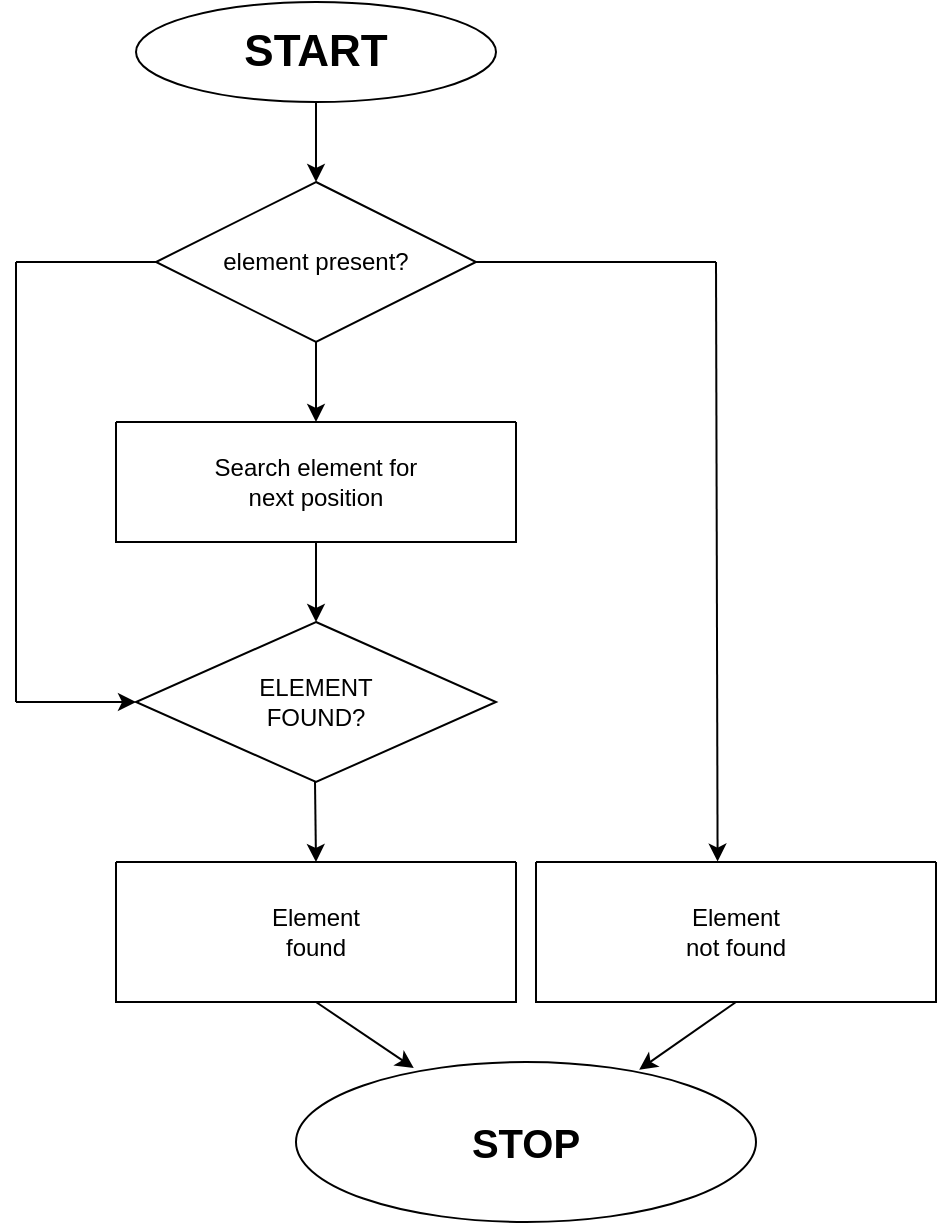 <mxfile version="24.7.6">
  <diagram id="C5RBs43oDa-KdzZeNtuy" name="Page-1">
    <mxGraphModel grid="1" page="1" gridSize="20" guides="1" tooltips="1" connect="1" arrows="1" fold="1" pageScale="1" pageWidth="827" pageHeight="1169" math="0" shadow="0">
      <root>
        <mxCell id="WIyWlLk6GJQsqaUBKTNV-0" />
        <mxCell id="WIyWlLk6GJQsqaUBKTNV-1" parent="WIyWlLk6GJQsqaUBKTNV-0" />
        <mxCell id="S3qi_xShl9xbgK6Wx-o3-0" value="&lt;span style=&quot;font-size: 22px;&quot;&gt;&lt;b&gt;START&lt;/b&gt;&lt;/span&gt;" style="ellipse;whiteSpace=wrap;html=1;" vertex="1" parent="WIyWlLk6GJQsqaUBKTNV-1">
          <mxGeometry x="320" y="80" width="180" height="50" as="geometry" />
        </mxCell>
        <mxCell id="S3qi_xShl9xbgK6Wx-o3-1" value="" style="endArrow=classic;html=1;rounded=0;exitX=0.5;exitY=1;exitDx=0;exitDy=0;" edge="1" parent="WIyWlLk6GJQsqaUBKTNV-1" source="S3qi_xShl9xbgK6Wx-o3-0">
          <mxGeometry width="50" height="50" relative="1" as="geometry">
            <mxPoint x="410" y="140" as="sourcePoint" />
            <mxPoint x="410" y="170" as="targetPoint" />
          </mxGeometry>
        </mxCell>
        <mxCell id="S3qi_xShl9xbgK6Wx-o3-2" value="&lt;font style=&quot;font-size: 12px;&quot;&gt;element present?&lt;/font&gt;" style="rhombus;whiteSpace=wrap;html=1;" vertex="1" parent="WIyWlLk6GJQsqaUBKTNV-1">
          <mxGeometry x="330" y="170" width="160" height="80" as="geometry" />
        </mxCell>
        <mxCell id="S3qi_xShl9xbgK6Wx-o3-4" value="" style="endArrow=classic;html=1;rounded=0;exitX=0.5;exitY=1;exitDx=0;exitDy=0;" edge="1" parent="WIyWlLk6GJQsqaUBKTNV-1" source="S3qi_xShl9xbgK6Wx-o3-2">
          <mxGeometry width="50" height="50" relative="1" as="geometry">
            <mxPoint x="390" y="320" as="sourcePoint" />
            <mxPoint x="410" y="290" as="targetPoint" />
          </mxGeometry>
        </mxCell>
        <mxCell id="S3qi_xShl9xbgK6Wx-o3-5" value="" style="swimlane;startSize=0;fontStyle=0" vertex="1" parent="WIyWlLk6GJQsqaUBKTNV-1">
          <mxGeometry x="310" y="290" width="200" height="60" as="geometry" />
        </mxCell>
        <mxCell id="S3qi_xShl9xbgK6Wx-o3-6" value="" style="endArrow=classic;html=1;rounded=0;" edge="1" parent="S3qi_xShl9xbgK6Wx-o3-5">
          <mxGeometry width="50" height="50" relative="1" as="geometry">
            <mxPoint x="100" y="60" as="sourcePoint" />
            <mxPoint x="100" y="100" as="targetPoint" />
          </mxGeometry>
        </mxCell>
        <mxCell id="S3qi_xShl9xbgK6Wx-o3-20" value="Search element for next position" style="text;html=1;align=center;verticalAlign=middle;whiteSpace=wrap;rounded=0;" vertex="1" parent="S3qi_xShl9xbgK6Wx-o3-5">
          <mxGeometry x="40" y="15" width="120" height="30" as="geometry" />
        </mxCell>
        <mxCell id="S3qi_xShl9xbgK6Wx-o3-7" value="" style="rhombus;whiteSpace=wrap;html=1;" vertex="1" parent="WIyWlLk6GJQsqaUBKTNV-1">
          <mxGeometry x="320" y="390" width="180" height="80" as="geometry" />
        </mxCell>
        <mxCell id="S3qi_xShl9xbgK6Wx-o3-9" value="" style="endArrow=classic;html=1;rounded=0;" edge="1" parent="WIyWlLk6GJQsqaUBKTNV-1">
          <mxGeometry width="50" height="50" relative="1" as="geometry">
            <mxPoint x="409.5" y="470" as="sourcePoint" />
            <mxPoint x="410" y="510" as="targetPoint" />
          </mxGeometry>
        </mxCell>
        <mxCell id="S3qi_xShl9xbgK6Wx-o3-10" value="" style="swimlane;startSize=0;" vertex="1" parent="WIyWlLk6GJQsqaUBKTNV-1">
          <mxGeometry x="310" y="510" width="200" height="70" as="geometry" />
        </mxCell>
        <mxCell id="S3qi_xShl9xbgK6Wx-o3-13" value="" style="endArrow=classic;html=1;rounded=0;entryX=0.256;entryY=0.038;entryDx=0;entryDy=0;entryPerimeter=0;" edge="1" parent="S3qi_xShl9xbgK6Wx-o3-10" target="S3qi_xShl9xbgK6Wx-o3-12">
          <mxGeometry width="50" height="50" relative="1" as="geometry">
            <mxPoint x="100" y="70" as="sourcePoint" />
            <mxPoint x="150" y="20" as="targetPoint" />
          </mxGeometry>
        </mxCell>
        <mxCell id="S3qi_xShl9xbgK6Wx-o3-22" value="Element found" style="text;html=1;align=center;verticalAlign=middle;whiteSpace=wrap;rounded=0;" vertex="1" parent="S3qi_xShl9xbgK6Wx-o3-10">
          <mxGeometry x="70" y="20" width="60" height="30" as="geometry" />
        </mxCell>
        <mxCell id="S3qi_xShl9xbgK6Wx-o3-11" value="" style="swimlane;startSize=0;fontStyle=0" vertex="1" parent="WIyWlLk6GJQsqaUBKTNV-1">
          <mxGeometry x="520" y="510" width="200" height="70" as="geometry" />
        </mxCell>
        <mxCell id="S3qi_xShl9xbgK6Wx-o3-14" value="" style="endArrow=classic;html=1;rounded=0;entryX=0.746;entryY=0.048;entryDx=0;entryDy=0;entryPerimeter=0;" edge="1" parent="S3qi_xShl9xbgK6Wx-o3-11" target="S3qi_xShl9xbgK6Wx-o3-12">
          <mxGeometry width="50" height="50" relative="1" as="geometry">
            <mxPoint x="100" y="70" as="sourcePoint" />
            <mxPoint x="90" y="60" as="targetPoint" />
          </mxGeometry>
        </mxCell>
        <mxCell id="S3qi_xShl9xbgK6Wx-o3-24" value="Element not found" style="text;html=1;align=center;verticalAlign=middle;whiteSpace=wrap;rounded=0;" vertex="1" parent="S3qi_xShl9xbgK6Wx-o3-11">
          <mxGeometry x="70" y="20" width="60" height="30" as="geometry" />
        </mxCell>
        <mxCell id="S3qi_xShl9xbgK6Wx-o3-12" value="&lt;b&gt;&lt;font style=&quot;font-size: 20px;&quot;&gt;STOP&lt;/font&gt;&lt;/b&gt;" style="ellipse;whiteSpace=wrap;html=1;" vertex="1" parent="WIyWlLk6GJQsqaUBKTNV-1">
          <mxGeometry x="400" y="610" width="230" height="80" as="geometry" />
        </mxCell>
        <mxCell id="S3qi_xShl9xbgK6Wx-o3-15" value="" style="endArrow=none;html=1;rounded=0;entryX=0;entryY=0.5;entryDx=0;entryDy=0;" edge="1" parent="WIyWlLk6GJQsqaUBKTNV-1" target="S3qi_xShl9xbgK6Wx-o3-2">
          <mxGeometry width="50" height="50" relative="1" as="geometry">
            <mxPoint x="260" y="210" as="sourcePoint" />
            <mxPoint x="440" y="220" as="targetPoint" />
          </mxGeometry>
        </mxCell>
        <mxCell id="S3qi_xShl9xbgK6Wx-o3-16" value="" style="endArrow=none;html=1;rounded=0;" edge="1" parent="WIyWlLk6GJQsqaUBKTNV-1">
          <mxGeometry width="50" height="50" relative="1" as="geometry">
            <mxPoint x="260" y="430" as="sourcePoint" />
            <mxPoint x="260" y="210" as="targetPoint" />
          </mxGeometry>
        </mxCell>
        <mxCell id="S3qi_xShl9xbgK6Wx-o3-17" value="" style="endArrow=classic;html=1;rounded=0;entryX=0;entryY=0.5;entryDx=0;entryDy=0;" edge="1" parent="WIyWlLk6GJQsqaUBKTNV-1" target="S3qi_xShl9xbgK6Wx-o3-7">
          <mxGeometry width="50" height="50" relative="1" as="geometry">
            <mxPoint x="260" y="430" as="sourcePoint" />
            <mxPoint x="310" y="380" as="targetPoint" />
          </mxGeometry>
        </mxCell>
        <mxCell id="S3qi_xShl9xbgK6Wx-o3-18" value="" style="endArrow=none;html=1;rounded=0;" edge="1" parent="WIyWlLk6GJQsqaUBKTNV-1">
          <mxGeometry width="50" height="50" relative="1" as="geometry">
            <mxPoint x="490" y="210" as="sourcePoint" />
            <mxPoint x="610" y="210" as="targetPoint" />
          </mxGeometry>
        </mxCell>
        <mxCell id="S3qi_xShl9xbgK6Wx-o3-19" value="" style="endArrow=classic;html=1;rounded=0;entryX=0.454;entryY=-0.003;entryDx=0;entryDy=0;entryPerimeter=0;" edge="1" parent="WIyWlLk6GJQsqaUBKTNV-1" target="S3qi_xShl9xbgK6Wx-o3-11">
          <mxGeometry width="50" height="50" relative="1" as="geometry">
            <mxPoint x="610" y="210" as="sourcePoint" />
            <mxPoint x="660" y="160" as="targetPoint" />
          </mxGeometry>
        </mxCell>
        <mxCell id="S3qi_xShl9xbgK6Wx-o3-21" value="ELEMENT FOUND?" style="text;html=1;align=center;verticalAlign=middle;whiteSpace=wrap;rounded=0;" vertex="1" parent="WIyWlLk6GJQsqaUBKTNV-1">
          <mxGeometry x="380" y="415" width="60" height="30" as="geometry" />
        </mxCell>
      </root>
    </mxGraphModel>
  </diagram>
</mxfile>
